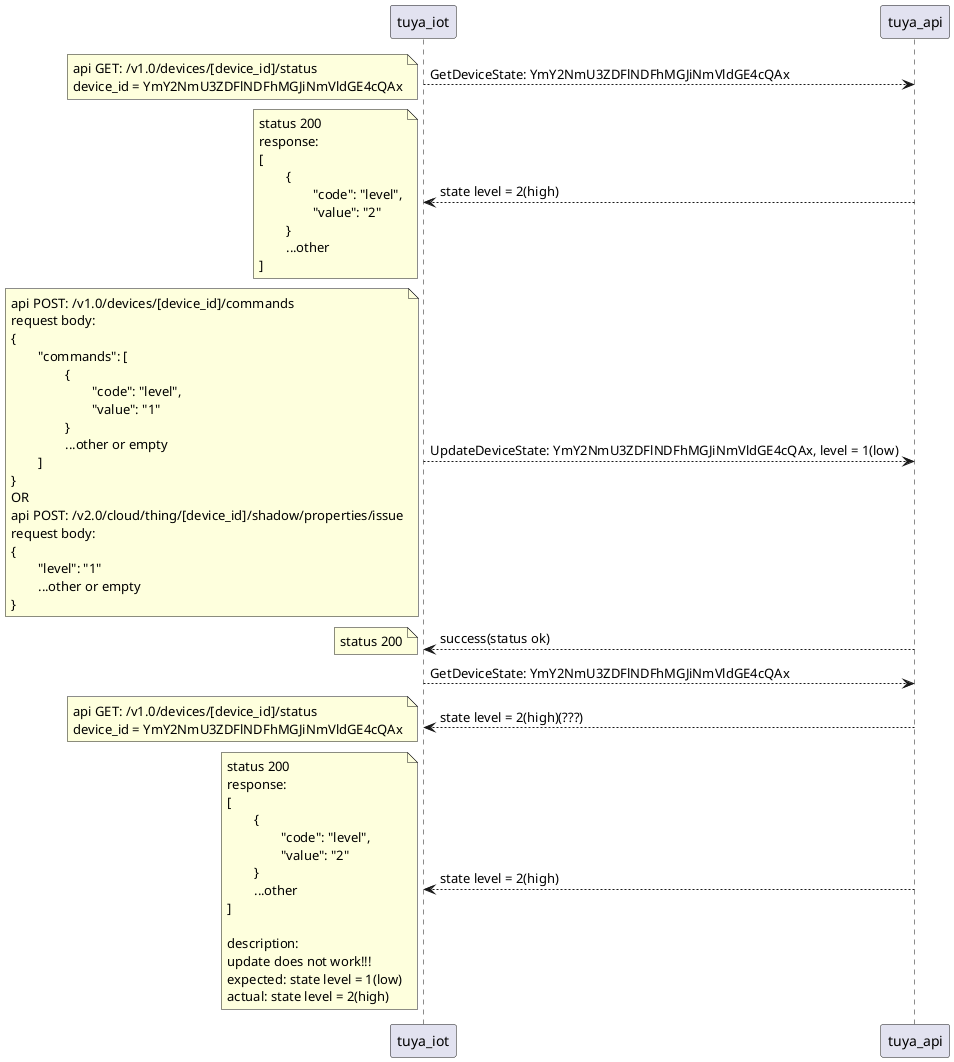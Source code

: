 @startuml kek
participant tuya_iot
participant tuya_api
tuya_iot --> tuya_api: GetDeviceState: YmY2NmU3ZDFlNDFhMGJiNmVldGE4cQAx
note left 
api GET: /v1.0/devices/[device_id]/status
device_id = YmY2NmU3ZDFlNDFhMGJiNmVldGE4cQAx
end note
tuya_api --> tuya_iot: state level = 2(high)
note left 
status 200
response:
[
	{
		"code": "level",
		"value": "2"
	}
	...other
]
end note
tuya_iot --> tuya_api: UpdateDeviceState: YmY2NmU3ZDFlNDFhMGJiNmVldGE4cQAx, level = 1(low)
note left 
api POST: /v1.0/devices/[device_id]/commands
request body:
{
	"commands": [
		{
			"code": "level",
			"value": "1"
		}	
		...other or empty
	]
}
OR
api POST: /v2.0/cloud/thing/[device_id]/shadow/properties/issue
request body:
{
	"level": "1"
	...other or empty
}
end note
tuya_api --> tuya_iot: success(status ok)
note left: status 200

tuya_iot --> tuya_api: GetDeviceState: YmY2NmU3ZDFlNDFhMGJiNmVldGE4cQAx
tuya_api --> tuya_iot: state level = 2(high)(???)
note left 
api GET: /v1.0/devices/[device_id]/status
device_id = YmY2NmU3ZDFlNDFhMGJiNmVldGE4cQAx
end note
tuya_api --> tuya_iot: state level = 2(high)
note left 
status 200 
response:
[
	{
		"code": "level",
		"value": "2"
	}
	...other
]

description:
update does not work!!!
expected: state level = 1(low)
actual: state level = 2(high)
end note
@enduml
